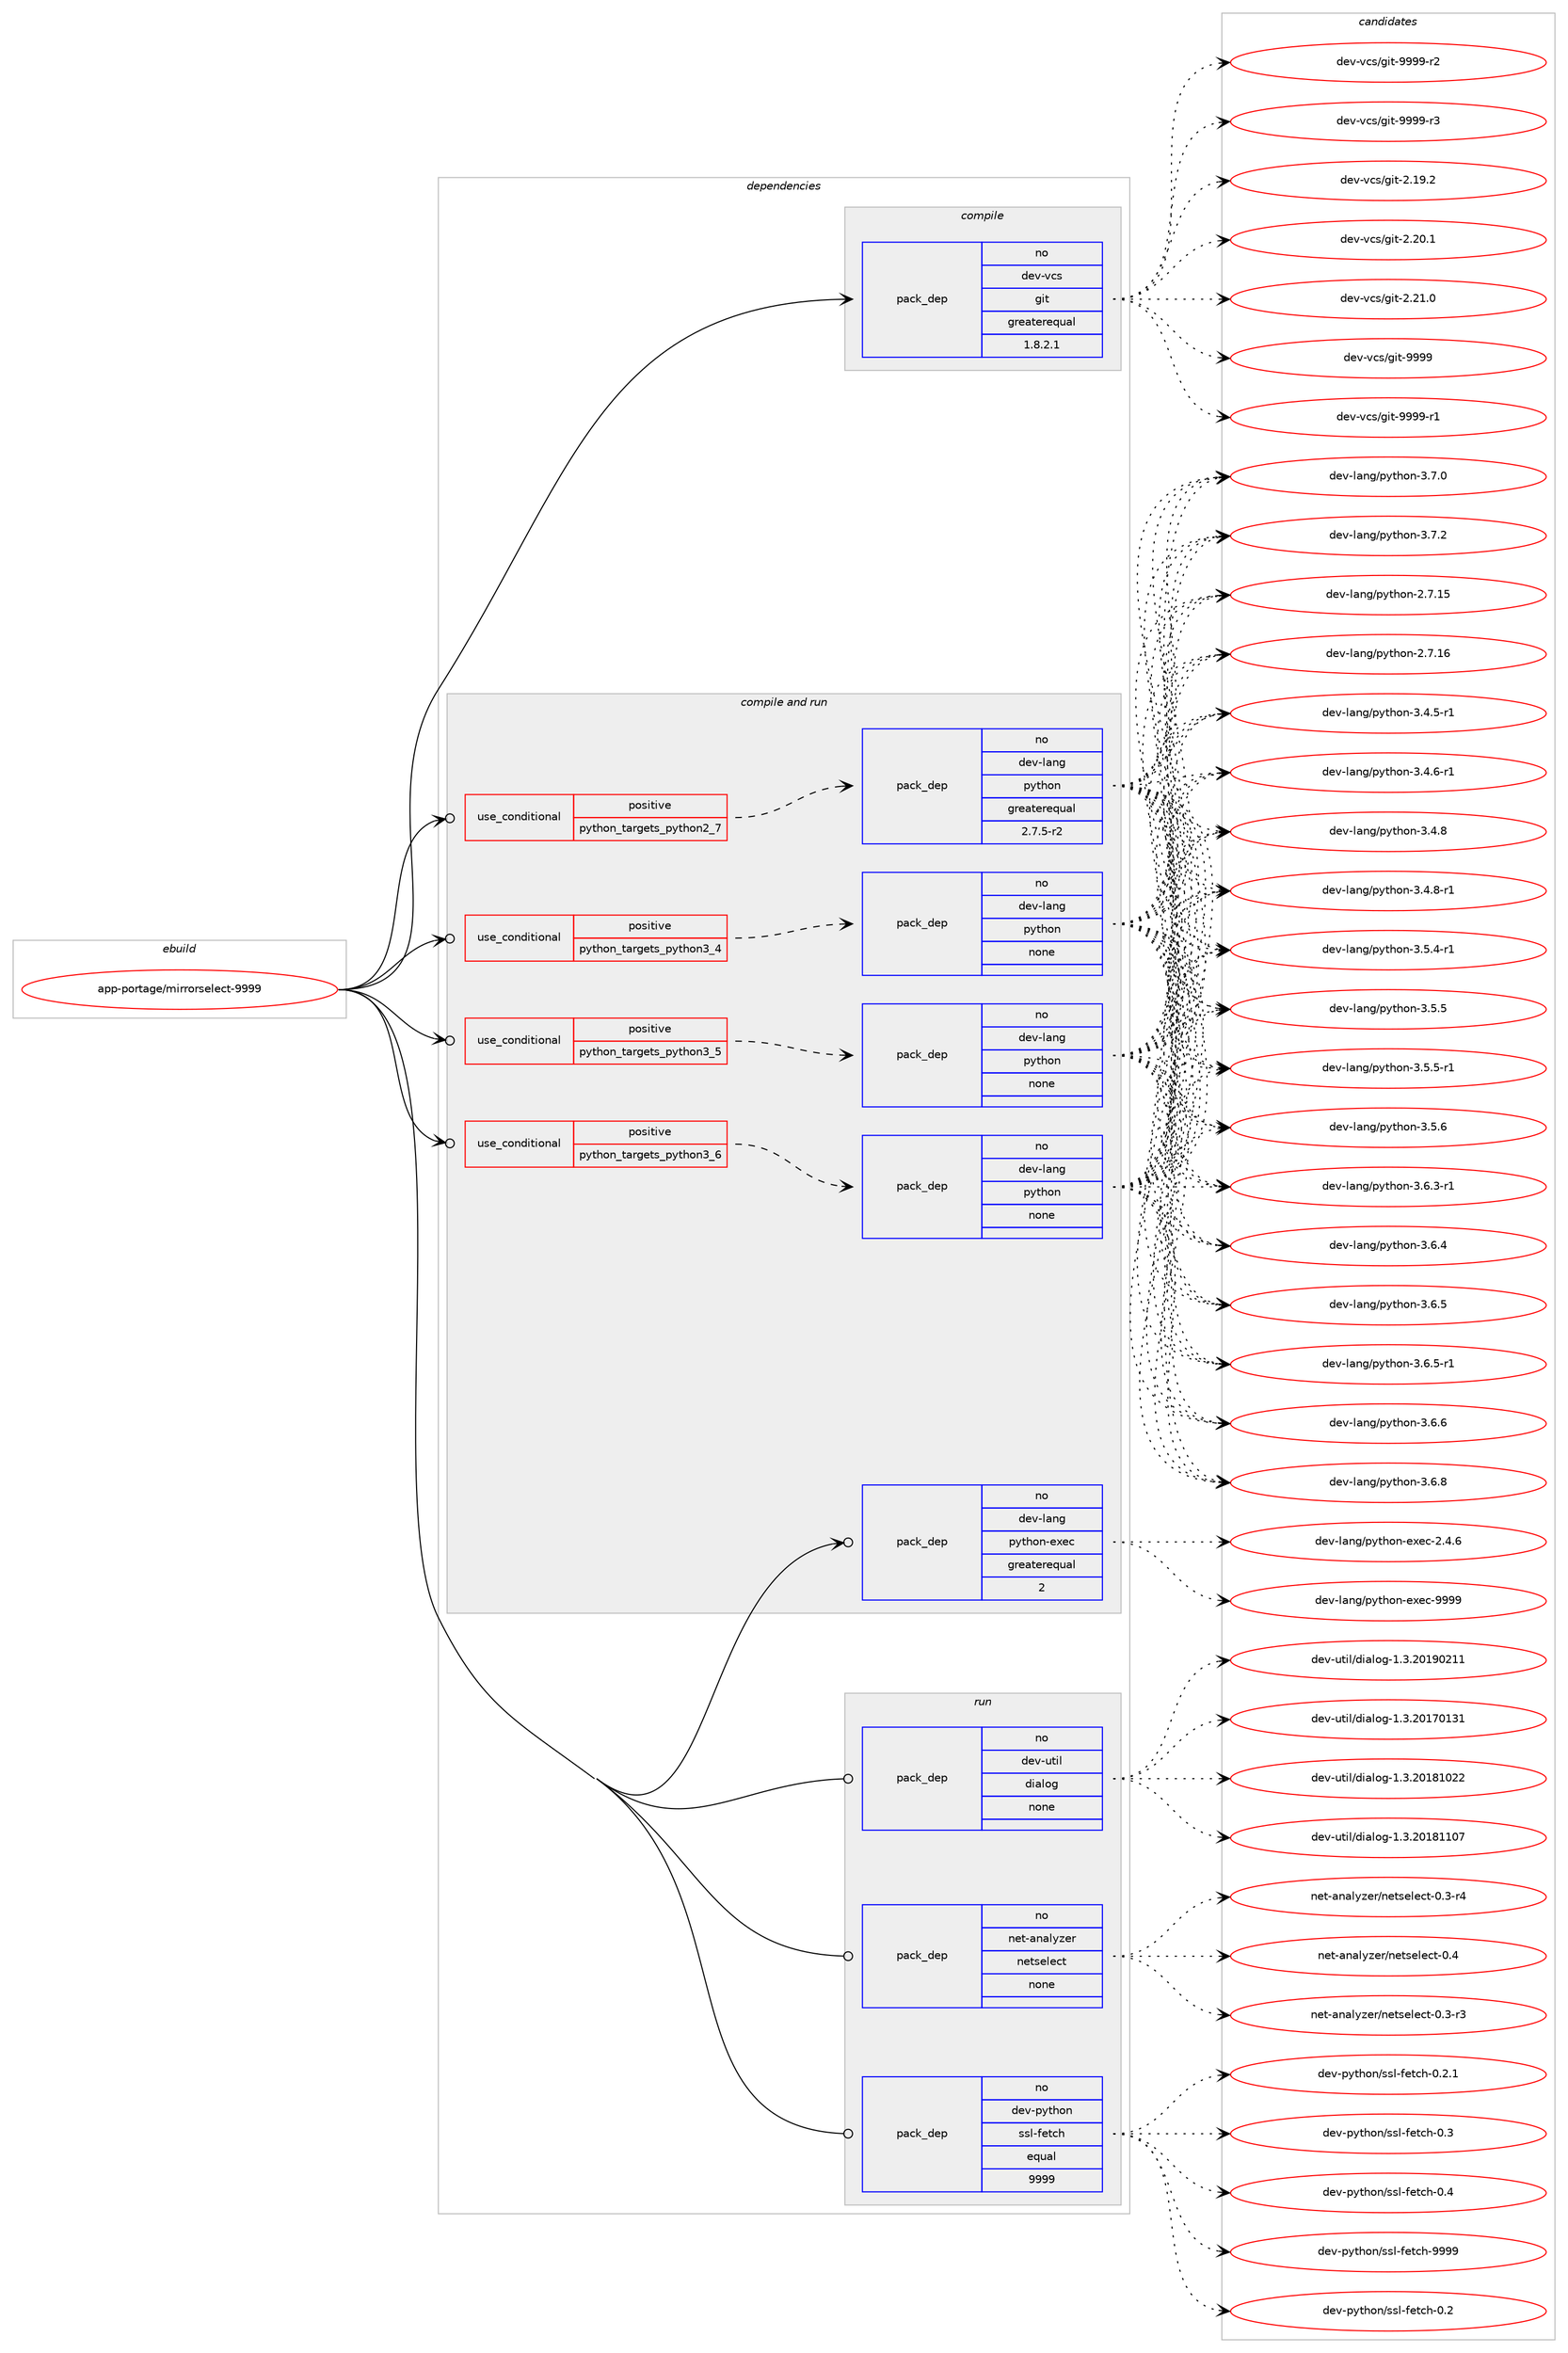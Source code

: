 digraph prolog {

# *************
# Graph options
# *************

newrank=true;
concentrate=true;
compound=true;
graph [rankdir=LR,fontname=Helvetica,fontsize=10,ranksep=1.5];#, ranksep=2.5, nodesep=0.2];
edge  [arrowhead=vee];
node  [fontname=Helvetica,fontsize=10];

# **********
# The ebuild
# **********

subgraph cluster_leftcol {
color=gray;
rank=same;
label=<<i>ebuild</i>>;
id [label="app-portage/mirrorselect-9999", color=red, width=4, href="../app-portage/mirrorselect-9999.svg"];
}

# ****************
# The dependencies
# ****************

subgraph cluster_midcol {
color=gray;
label=<<i>dependencies</i>>;
subgraph cluster_compile {
fillcolor="#eeeeee";
style=filled;
label=<<i>compile</i>>;
subgraph pack931285 {
dependency1306772 [label=<<TABLE BORDER="0" CELLBORDER="1" CELLSPACING="0" CELLPADDING="4" WIDTH="220"><TR><TD ROWSPAN="6" CELLPADDING="30">pack_dep</TD></TR><TR><TD WIDTH="110">no</TD></TR><TR><TD>dev-vcs</TD></TR><TR><TD>git</TD></TR><TR><TD>greaterequal</TD></TR><TR><TD>1.8.2.1</TD></TR></TABLE>>, shape=none, color=blue];
}
id:e -> dependency1306772:w [weight=20,style="solid",arrowhead="vee"];
}
subgraph cluster_compileandrun {
fillcolor="#eeeeee";
style=filled;
label=<<i>compile and run</i>>;
subgraph cond355069 {
dependency1306773 [label=<<TABLE BORDER="0" CELLBORDER="1" CELLSPACING="0" CELLPADDING="4"><TR><TD ROWSPAN="3" CELLPADDING="10">use_conditional</TD></TR><TR><TD>positive</TD></TR><TR><TD>python_targets_python2_7</TD></TR></TABLE>>, shape=none, color=red];
subgraph pack931286 {
dependency1306774 [label=<<TABLE BORDER="0" CELLBORDER="1" CELLSPACING="0" CELLPADDING="4" WIDTH="220"><TR><TD ROWSPAN="6" CELLPADDING="30">pack_dep</TD></TR><TR><TD WIDTH="110">no</TD></TR><TR><TD>dev-lang</TD></TR><TR><TD>python</TD></TR><TR><TD>greaterequal</TD></TR><TR><TD>2.7.5-r2</TD></TR></TABLE>>, shape=none, color=blue];
}
dependency1306773:e -> dependency1306774:w [weight=20,style="dashed",arrowhead="vee"];
}
id:e -> dependency1306773:w [weight=20,style="solid",arrowhead="odotvee"];
subgraph cond355070 {
dependency1306775 [label=<<TABLE BORDER="0" CELLBORDER="1" CELLSPACING="0" CELLPADDING="4"><TR><TD ROWSPAN="3" CELLPADDING="10">use_conditional</TD></TR><TR><TD>positive</TD></TR><TR><TD>python_targets_python3_4</TD></TR></TABLE>>, shape=none, color=red];
subgraph pack931287 {
dependency1306776 [label=<<TABLE BORDER="0" CELLBORDER="1" CELLSPACING="0" CELLPADDING="4" WIDTH="220"><TR><TD ROWSPAN="6" CELLPADDING="30">pack_dep</TD></TR><TR><TD WIDTH="110">no</TD></TR><TR><TD>dev-lang</TD></TR><TR><TD>python</TD></TR><TR><TD>none</TD></TR><TR><TD></TD></TR></TABLE>>, shape=none, color=blue];
}
dependency1306775:e -> dependency1306776:w [weight=20,style="dashed",arrowhead="vee"];
}
id:e -> dependency1306775:w [weight=20,style="solid",arrowhead="odotvee"];
subgraph cond355071 {
dependency1306777 [label=<<TABLE BORDER="0" CELLBORDER="1" CELLSPACING="0" CELLPADDING="4"><TR><TD ROWSPAN="3" CELLPADDING="10">use_conditional</TD></TR><TR><TD>positive</TD></TR><TR><TD>python_targets_python3_5</TD></TR></TABLE>>, shape=none, color=red];
subgraph pack931288 {
dependency1306778 [label=<<TABLE BORDER="0" CELLBORDER="1" CELLSPACING="0" CELLPADDING="4" WIDTH="220"><TR><TD ROWSPAN="6" CELLPADDING="30">pack_dep</TD></TR><TR><TD WIDTH="110">no</TD></TR><TR><TD>dev-lang</TD></TR><TR><TD>python</TD></TR><TR><TD>none</TD></TR><TR><TD></TD></TR></TABLE>>, shape=none, color=blue];
}
dependency1306777:e -> dependency1306778:w [weight=20,style="dashed",arrowhead="vee"];
}
id:e -> dependency1306777:w [weight=20,style="solid",arrowhead="odotvee"];
subgraph cond355072 {
dependency1306779 [label=<<TABLE BORDER="0" CELLBORDER="1" CELLSPACING="0" CELLPADDING="4"><TR><TD ROWSPAN="3" CELLPADDING="10">use_conditional</TD></TR><TR><TD>positive</TD></TR><TR><TD>python_targets_python3_6</TD></TR></TABLE>>, shape=none, color=red];
subgraph pack931289 {
dependency1306780 [label=<<TABLE BORDER="0" CELLBORDER="1" CELLSPACING="0" CELLPADDING="4" WIDTH="220"><TR><TD ROWSPAN="6" CELLPADDING="30">pack_dep</TD></TR><TR><TD WIDTH="110">no</TD></TR><TR><TD>dev-lang</TD></TR><TR><TD>python</TD></TR><TR><TD>none</TD></TR><TR><TD></TD></TR></TABLE>>, shape=none, color=blue];
}
dependency1306779:e -> dependency1306780:w [weight=20,style="dashed",arrowhead="vee"];
}
id:e -> dependency1306779:w [weight=20,style="solid",arrowhead="odotvee"];
subgraph pack931290 {
dependency1306781 [label=<<TABLE BORDER="0" CELLBORDER="1" CELLSPACING="0" CELLPADDING="4" WIDTH="220"><TR><TD ROWSPAN="6" CELLPADDING="30">pack_dep</TD></TR><TR><TD WIDTH="110">no</TD></TR><TR><TD>dev-lang</TD></TR><TR><TD>python-exec</TD></TR><TR><TD>greaterequal</TD></TR><TR><TD>2</TD></TR></TABLE>>, shape=none, color=blue];
}
id:e -> dependency1306781:w [weight=20,style="solid",arrowhead="odotvee"];
}
subgraph cluster_run {
fillcolor="#eeeeee";
style=filled;
label=<<i>run</i>>;
subgraph pack931291 {
dependency1306782 [label=<<TABLE BORDER="0" CELLBORDER="1" CELLSPACING="0" CELLPADDING="4" WIDTH="220"><TR><TD ROWSPAN="6" CELLPADDING="30">pack_dep</TD></TR><TR><TD WIDTH="110">no</TD></TR><TR><TD>dev-python</TD></TR><TR><TD>ssl-fetch</TD></TR><TR><TD>equal</TD></TR><TR><TD>9999</TD></TR></TABLE>>, shape=none, color=blue];
}
id:e -> dependency1306782:w [weight=20,style="solid",arrowhead="odot"];
subgraph pack931292 {
dependency1306783 [label=<<TABLE BORDER="0" CELLBORDER="1" CELLSPACING="0" CELLPADDING="4" WIDTH="220"><TR><TD ROWSPAN="6" CELLPADDING="30">pack_dep</TD></TR><TR><TD WIDTH="110">no</TD></TR><TR><TD>dev-util</TD></TR><TR><TD>dialog</TD></TR><TR><TD>none</TD></TR><TR><TD></TD></TR></TABLE>>, shape=none, color=blue];
}
id:e -> dependency1306783:w [weight=20,style="solid",arrowhead="odot"];
subgraph pack931293 {
dependency1306784 [label=<<TABLE BORDER="0" CELLBORDER="1" CELLSPACING="0" CELLPADDING="4" WIDTH="220"><TR><TD ROWSPAN="6" CELLPADDING="30">pack_dep</TD></TR><TR><TD WIDTH="110">no</TD></TR><TR><TD>net-analyzer</TD></TR><TR><TD>netselect</TD></TR><TR><TD>none</TD></TR><TR><TD></TD></TR></TABLE>>, shape=none, color=blue];
}
id:e -> dependency1306784:w [weight=20,style="solid",arrowhead="odot"];
}
}

# **************
# The candidates
# **************

subgraph cluster_choices {
rank=same;
color=gray;
label=<<i>candidates</i>>;

subgraph choice931285 {
color=black;
nodesep=1;
choice10010111845118991154710310511645504649574650 [label="dev-vcs/git-2.19.2", color=red, width=4,href="../dev-vcs/git-2.19.2.svg"];
choice10010111845118991154710310511645504650484649 [label="dev-vcs/git-2.20.1", color=red, width=4,href="../dev-vcs/git-2.20.1.svg"];
choice10010111845118991154710310511645504650494648 [label="dev-vcs/git-2.21.0", color=red, width=4,href="../dev-vcs/git-2.21.0.svg"];
choice1001011184511899115471031051164557575757 [label="dev-vcs/git-9999", color=red, width=4,href="../dev-vcs/git-9999.svg"];
choice10010111845118991154710310511645575757574511449 [label="dev-vcs/git-9999-r1", color=red, width=4,href="../dev-vcs/git-9999-r1.svg"];
choice10010111845118991154710310511645575757574511450 [label="dev-vcs/git-9999-r2", color=red, width=4,href="../dev-vcs/git-9999-r2.svg"];
choice10010111845118991154710310511645575757574511451 [label="dev-vcs/git-9999-r3", color=red, width=4,href="../dev-vcs/git-9999-r3.svg"];
dependency1306772:e -> choice10010111845118991154710310511645504649574650:w [style=dotted,weight="100"];
dependency1306772:e -> choice10010111845118991154710310511645504650484649:w [style=dotted,weight="100"];
dependency1306772:e -> choice10010111845118991154710310511645504650494648:w [style=dotted,weight="100"];
dependency1306772:e -> choice1001011184511899115471031051164557575757:w [style=dotted,weight="100"];
dependency1306772:e -> choice10010111845118991154710310511645575757574511449:w [style=dotted,weight="100"];
dependency1306772:e -> choice10010111845118991154710310511645575757574511450:w [style=dotted,weight="100"];
dependency1306772:e -> choice10010111845118991154710310511645575757574511451:w [style=dotted,weight="100"];
}
subgraph choice931286 {
color=black;
nodesep=1;
choice10010111845108971101034711212111610411111045504655464953 [label="dev-lang/python-2.7.15", color=red, width=4,href="../dev-lang/python-2.7.15.svg"];
choice10010111845108971101034711212111610411111045504655464954 [label="dev-lang/python-2.7.16", color=red, width=4,href="../dev-lang/python-2.7.16.svg"];
choice1001011184510897110103471121211161041111104551465246534511449 [label="dev-lang/python-3.4.5-r1", color=red, width=4,href="../dev-lang/python-3.4.5-r1.svg"];
choice1001011184510897110103471121211161041111104551465246544511449 [label="dev-lang/python-3.4.6-r1", color=red, width=4,href="../dev-lang/python-3.4.6-r1.svg"];
choice100101118451089711010347112121116104111110455146524656 [label="dev-lang/python-3.4.8", color=red, width=4,href="../dev-lang/python-3.4.8.svg"];
choice1001011184510897110103471121211161041111104551465246564511449 [label="dev-lang/python-3.4.8-r1", color=red, width=4,href="../dev-lang/python-3.4.8-r1.svg"];
choice1001011184510897110103471121211161041111104551465346524511449 [label="dev-lang/python-3.5.4-r1", color=red, width=4,href="../dev-lang/python-3.5.4-r1.svg"];
choice100101118451089711010347112121116104111110455146534653 [label="dev-lang/python-3.5.5", color=red, width=4,href="../dev-lang/python-3.5.5.svg"];
choice1001011184510897110103471121211161041111104551465346534511449 [label="dev-lang/python-3.5.5-r1", color=red, width=4,href="../dev-lang/python-3.5.5-r1.svg"];
choice100101118451089711010347112121116104111110455146534654 [label="dev-lang/python-3.5.6", color=red, width=4,href="../dev-lang/python-3.5.6.svg"];
choice1001011184510897110103471121211161041111104551465446514511449 [label="dev-lang/python-3.6.3-r1", color=red, width=4,href="../dev-lang/python-3.6.3-r1.svg"];
choice100101118451089711010347112121116104111110455146544652 [label="dev-lang/python-3.6.4", color=red, width=4,href="../dev-lang/python-3.6.4.svg"];
choice100101118451089711010347112121116104111110455146544653 [label="dev-lang/python-3.6.5", color=red, width=4,href="../dev-lang/python-3.6.5.svg"];
choice1001011184510897110103471121211161041111104551465446534511449 [label="dev-lang/python-3.6.5-r1", color=red, width=4,href="../dev-lang/python-3.6.5-r1.svg"];
choice100101118451089711010347112121116104111110455146544654 [label="dev-lang/python-3.6.6", color=red, width=4,href="../dev-lang/python-3.6.6.svg"];
choice100101118451089711010347112121116104111110455146544656 [label="dev-lang/python-3.6.8", color=red, width=4,href="../dev-lang/python-3.6.8.svg"];
choice100101118451089711010347112121116104111110455146554648 [label="dev-lang/python-3.7.0", color=red, width=4,href="../dev-lang/python-3.7.0.svg"];
choice100101118451089711010347112121116104111110455146554650 [label="dev-lang/python-3.7.2", color=red, width=4,href="../dev-lang/python-3.7.2.svg"];
dependency1306774:e -> choice10010111845108971101034711212111610411111045504655464953:w [style=dotted,weight="100"];
dependency1306774:e -> choice10010111845108971101034711212111610411111045504655464954:w [style=dotted,weight="100"];
dependency1306774:e -> choice1001011184510897110103471121211161041111104551465246534511449:w [style=dotted,weight="100"];
dependency1306774:e -> choice1001011184510897110103471121211161041111104551465246544511449:w [style=dotted,weight="100"];
dependency1306774:e -> choice100101118451089711010347112121116104111110455146524656:w [style=dotted,weight="100"];
dependency1306774:e -> choice1001011184510897110103471121211161041111104551465246564511449:w [style=dotted,weight="100"];
dependency1306774:e -> choice1001011184510897110103471121211161041111104551465346524511449:w [style=dotted,weight="100"];
dependency1306774:e -> choice100101118451089711010347112121116104111110455146534653:w [style=dotted,weight="100"];
dependency1306774:e -> choice1001011184510897110103471121211161041111104551465346534511449:w [style=dotted,weight="100"];
dependency1306774:e -> choice100101118451089711010347112121116104111110455146534654:w [style=dotted,weight="100"];
dependency1306774:e -> choice1001011184510897110103471121211161041111104551465446514511449:w [style=dotted,weight="100"];
dependency1306774:e -> choice100101118451089711010347112121116104111110455146544652:w [style=dotted,weight="100"];
dependency1306774:e -> choice100101118451089711010347112121116104111110455146544653:w [style=dotted,weight="100"];
dependency1306774:e -> choice1001011184510897110103471121211161041111104551465446534511449:w [style=dotted,weight="100"];
dependency1306774:e -> choice100101118451089711010347112121116104111110455146544654:w [style=dotted,weight="100"];
dependency1306774:e -> choice100101118451089711010347112121116104111110455146544656:w [style=dotted,weight="100"];
dependency1306774:e -> choice100101118451089711010347112121116104111110455146554648:w [style=dotted,weight="100"];
dependency1306774:e -> choice100101118451089711010347112121116104111110455146554650:w [style=dotted,weight="100"];
}
subgraph choice931287 {
color=black;
nodesep=1;
choice10010111845108971101034711212111610411111045504655464953 [label="dev-lang/python-2.7.15", color=red, width=4,href="../dev-lang/python-2.7.15.svg"];
choice10010111845108971101034711212111610411111045504655464954 [label="dev-lang/python-2.7.16", color=red, width=4,href="../dev-lang/python-2.7.16.svg"];
choice1001011184510897110103471121211161041111104551465246534511449 [label="dev-lang/python-3.4.5-r1", color=red, width=4,href="../dev-lang/python-3.4.5-r1.svg"];
choice1001011184510897110103471121211161041111104551465246544511449 [label="dev-lang/python-3.4.6-r1", color=red, width=4,href="../dev-lang/python-3.4.6-r1.svg"];
choice100101118451089711010347112121116104111110455146524656 [label="dev-lang/python-3.4.8", color=red, width=4,href="../dev-lang/python-3.4.8.svg"];
choice1001011184510897110103471121211161041111104551465246564511449 [label="dev-lang/python-3.4.8-r1", color=red, width=4,href="../dev-lang/python-3.4.8-r1.svg"];
choice1001011184510897110103471121211161041111104551465346524511449 [label="dev-lang/python-3.5.4-r1", color=red, width=4,href="../dev-lang/python-3.5.4-r1.svg"];
choice100101118451089711010347112121116104111110455146534653 [label="dev-lang/python-3.5.5", color=red, width=4,href="../dev-lang/python-3.5.5.svg"];
choice1001011184510897110103471121211161041111104551465346534511449 [label="dev-lang/python-3.5.5-r1", color=red, width=4,href="../dev-lang/python-3.5.5-r1.svg"];
choice100101118451089711010347112121116104111110455146534654 [label="dev-lang/python-3.5.6", color=red, width=4,href="../dev-lang/python-3.5.6.svg"];
choice1001011184510897110103471121211161041111104551465446514511449 [label="dev-lang/python-3.6.3-r1", color=red, width=4,href="../dev-lang/python-3.6.3-r1.svg"];
choice100101118451089711010347112121116104111110455146544652 [label="dev-lang/python-3.6.4", color=red, width=4,href="../dev-lang/python-3.6.4.svg"];
choice100101118451089711010347112121116104111110455146544653 [label="dev-lang/python-3.6.5", color=red, width=4,href="../dev-lang/python-3.6.5.svg"];
choice1001011184510897110103471121211161041111104551465446534511449 [label="dev-lang/python-3.6.5-r1", color=red, width=4,href="../dev-lang/python-3.6.5-r1.svg"];
choice100101118451089711010347112121116104111110455146544654 [label="dev-lang/python-3.6.6", color=red, width=4,href="../dev-lang/python-3.6.6.svg"];
choice100101118451089711010347112121116104111110455146544656 [label="dev-lang/python-3.6.8", color=red, width=4,href="../dev-lang/python-3.6.8.svg"];
choice100101118451089711010347112121116104111110455146554648 [label="dev-lang/python-3.7.0", color=red, width=4,href="../dev-lang/python-3.7.0.svg"];
choice100101118451089711010347112121116104111110455146554650 [label="dev-lang/python-3.7.2", color=red, width=4,href="../dev-lang/python-3.7.2.svg"];
dependency1306776:e -> choice10010111845108971101034711212111610411111045504655464953:w [style=dotted,weight="100"];
dependency1306776:e -> choice10010111845108971101034711212111610411111045504655464954:w [style=dotted,weight="100"];
dependency1306776:e -> choice1001011184510897110103471121211161041111104551465246534511449:w [style=dotted,weight="100"];
dependency1306776:e -> choice1001011184510897110103471121211161041111104551465246544511449:w [style=dotted,weight="100"];
dependency1306776:e -> choice100101118451089711010347112121116104111110455146524656:w [style=dotted,weight="100"];
dependency1306776:e -> choice1001011184510897110103471121211161041111104551465246564511449:w [style=dotted,weight="100"];
dependency1306776:e -> choice1001011184510897110103471121211161041111104551465346524511449:w [style=dotted,weight="100"];
dependency1306776:e -> choice100101118451089711010347112121116104111110455146534653:w [style=dotted,weight="100"];
dependency1306776:e -> choice1001011184510897110103471121211161041111104551465346534511449:w [style=dotted,weight="100"];
dependency1306776:e -> choice100101118451089711010347112121116104111110455146534654:w [style=dotted,weight="100"];
dependency1306776:e -> choice1001011184510897110103471121211161041111104551465446514511449:w [style=dotted,weight="100"];
dependency1306776:e -> choice100101118451089711010347112121116104111110455146544652:w [style=dotted,weight="100"];
dependency1306776:e -> choice100101118451089711010347112121116104111110455146544653:w [style=dotted,weight="100"];
dependency1306776:e -> choice1001011184510897110103471121211161041111104551465446534511449:w [style=dotted,weight="100"];
dependency1306776:e -> choice100101118451089711010347112121116104111110455146544654:w [style=dotted,weight="100"];
dependency1306776:e -> choice100101118451089711010347112121116104111110455146544656:w [style=dotted,weight="100"];
dependency1306776:e -> choice100101118451089711010347112121116104111110455146554648:w [style=dotted,weight="100"];
dependency1306776:e -> choice100101118451089711010347112121116104111110455146554650:w [style=dotted,weight="100"];
}
subgraph choice931288 {
color=black;
nodesep=1;
choice10010111845108971101034711212111610411111045504655464953 [label="dev-lang/python-2.7.15", color=red, width=4,href="../dev-lang/python-2.7.15.svg"];
choice10010111845108971101034711212111610411111045504655464954 [label="dev-lang/python-2.7.16", color=red, width=4,href="../dev-lang/python-2.7.16.svg"];
choice1001011184510897110103471121211161041111104551465246534511449 [label="dev-lang/python-3.4.5-r1", color=red, width=4,href="../dev-lang/python-3.4.5-r1.svg"];
choice1001011184510897110103471121211161041111104551465246544511449 [label="dev-lang/python-3.4.6-r1", color=red, width=4,href="../dev-lang/python-3.4.6-r1.svg"];
choice100101118451089711010347112121116104111110455146524656 [label="dev-lang/python-3.4.8", color=red, width=4,href="../dev-lang/python-3.4.8.svg"];
choice1001011184510897110103471121211161041111104551465246564511449 [label="dev-lang/python-3.4.8-r1", color=red, width=4,href="../dev-lang/python-3.4.8-r1.svg"];
choice1001011184510897110103471121211161041111104551465346524511449 [label="dev-lang/python-3.5.4-r1", color=red, width=4,href="../dev-lang/python-3.5.4-r1.svg"];
choice100101118451089711010347112121116104111110455146534653 [label="dev-lang/python-3.5.5", color=red, width=4,href="../dev-lang/python-3.5.5.svg"];
choice1001011184510897110103471121211161041111104551465346534511449 [label="dev-lang/python-3.5.5-r1", color=red, width=4,href="../dev-lang/python-3.5.5-r1.svg"];
choice100101118451089711010347112121116104111110455146534654 [label="dev-lang/python-3.5.6", color=red, width=4,href="../dev-lang/python-3.5.6.svg"];
choice1001011184510897110103471121211161041111104551465446514511449 [label="dev-lang/python-3.6.3-r1", color=red, width=4,href="../dev-lang/python-3.6.3-r1.svg"];
choice100101118451089711010347112121116104111110455146544652 [label="dev-lang/python-3.6.4", color=red, width=4,href="../dev-lang/python-3.6.4.svg"];
choice100101118451089711010347112121116104111110455146544653 [label="dev-lang/python-3.6.5", color=red, width=4,href="../dev-lang/python-3.6.5.svg"];
choice1001011184510897110103471121211161041111104551465446534511449 [label="dev-lang/python-3.6.5-r1", color=red, width=4,href="../dev-lang/python-3.6.5-r1.svg"];
choice100101118451089711010347112121116104111110455146544654 [label="dev-lang/python-3.6.6", color=red, width=4,href="../dev-lang/python-3.6.6.svg"];
choice100101118451089711010347112121116104111110455146544656 [label="dev-lang/python-3.6.8", color=red, width=4,href="../dev-lang/python-3.6.8.svg"];
choice100101118451089711010347112121116104111110455146554648 [label="dev-lang/python-3.7.0", color=red, width=4,href="../dev-lang/python-3.7.0.svg"];
choice100101118451089711010347112121116104111110455146554650 [label="dev-lang/python-3.7.2", color=red, width=4,href="../dev-lang/python-3.7.2.svg"];
dependency1306778:e -> choice10010111845108971101034711212111610411111045504655464953:w [style=dotted,weight="100"];
dependency1306778:e -> choice10010111845108971101034711212111610411111045504655464954:w [style=dotted,weight="100"];
dependency1306778:e -> choice1001011184510897110103471121211161041111104551465246534511449:w [style=dotted,weight="100"];
dependency1306778:e -> choice1001011184510897110103471121211161041111104551465246544511449:w [style=dotted,weight="100"];
dependency1306778:e -> choice100101118451089711010347112121116104111110455146524656:w [style=dotted,weight="100"];
dependency1306778:e -> choice1001011184510897110103471121211161041111104551465246564511449:w [style=dotted,weight="100"];
dependency1306778:e -> choice1001011184510897110103471121211161041111104551465346524511449:w [style=dotted,weight="100"];
dependency1306778:e -> choice100101118451089711010347112121116104111110455146534653:w [style=dotted,weight="100"];
dependency1306778:e -> choice1001011184510897110103471121211161041111104551465346534511449:w [style=dotted,weight="100"];
dependency1306778:e -> choice100101118451089711010347112121116104111110455146534654:w [style=dotted,weight="100"];
dependency1306778:e -> choice1001011184510897110103471121211161041111104551465446514511449:w [style=dotted,weight="100"];
dependency1306778:e -> choice100101118451089711010347112121116104111110455146544652:w [style=dotted,weight="100"];
dependency1306778:e -> choice100101118451089711010347112121116104111110455146544653:w [style=dotted,weight="100"];
dependency1306778:e -> choice1001011184510897110103471121211161041111104551465446534511449:w [style=dotted,weight="100"];
dependency1306778:e -> choice100101118451089711010347112121116104111110455146544654:w [style=dotted,weight="100"];
dependency1306778:e -> choice100101118451089711010347112121116104111110455146544656:w [style=dotted,weight="100"];
dependency1306778:e -> choice100101118451089711010347112121116104111110455146554648:w [style=dotted,weight="100"];
dependency1306778:e -> choice100101118451089711010347112121116104111110455146554650:w [style=dotted,weight="100"];
}
subgraph choice931289 {
color=black;
nodesep=1;
choice10010111845108971101034711212111610411111045504655464953 [label="dev-lang/python-2.7.15", color=red, width=4,href="../dev-lang/python-2.7.15.svg"];
choice10010111845108971101034711212111610411111045504655464954 [label="dev-lang/python-2.7.16", color=red, width=4,href="../dev-lang/python-2.7.16.svg"];
choice1001011184510897110103471121211161041111104551465246534511449 [label="dev-lang/python-3.4.5-r1", color=red, width=4,href="../dev-lang/python-3.4.5-r1.svg"];
choice1001011184510897110103471121211161041111104551465246544511449 [label="dev-lang/python-3.4.6-r1", color=red, width=4,href="../dev-lang/python-3.4.6-r1.svg"];
choice100101118451089711010347112121116104111110455146524656 [label="dev-lang/python-3.4.8", color=red, width=4,href="../dev-lang/python-3.4.8.svg"];
choice1001011184510897110103471121211161041111104551465246564511449 [label="dev-lang/python-3.4.8-r1", color=red, width=4,href="../dev-lang/python-3.4.8-r1.svg"];
choice1001011184510897110103471121211161041111104551465346524511449 [label="dev-lang/python-3.5.4-r1", color=red, width=4,href="../dev-lang/python-3.5.4-r1.svg"];
choice100101118451089711010347112121116104111110455146534653 [label="dev-lang/python-3.5.5", color=red, width=4,href="../dev-lang/python-3.5.5.svg"];
choice1001011184510897110103471121211161041111104551465346534511449 [label="dev-lang/python-3.5.5-r1", color=red, width=4,href="../dev-lang/python-3.5.5-r1.svg"];
choice100101118451089711010347112121116104111110455146534654 [label="dev-lang/python-3.5.6", color=red, width=4,href="../dev-lang/python-3.5.6.svg"];
choice1001011184510897110103471121211161041111104551465446514511449 [label="dev-lang/python-3.6.3-r1", color=red, width=4,href="../dev-lang/python-3.6.3-r1.svg"];
choice100101118451089711010347112121116104111110455146544652 [label="dev-lang/python-3.6.4", color=red, width=4,href="../dev-lang/python-3.6.4.svg"];
choice100101118451089711010347112121116104111110455146544653 [label="dev-lang/python-3.6.5", color=red, width=4,href="../dev-lang/python-3.6.5.svg"];
choice1001011184510897110103471121211161041111104551465446534511449 [label="dev-lang/python-3.6.5-r1", color=red, width=4,href="../dev-lang/python-3.6.5-r1.svg"];
choice100101118451089711010347112121116104111110455146544654 [label="dev-lang/python-3.6.6", color=red, width=4,href="../dev-lang/python-3.6.6.svg"];
choice100101118451089711010347112121116104111110455146544656 [label="dev-lang/python-3.6.8", color=red, width=4,href="../dev-lang/python-3.6.8.svg"];
choice100101118451089711010347112121116104111110455146554648 [label="dev-lang/python-3.7.0", color=red, width=4,href="../dev-lang/python-3.7.0.svg"];
choice100101118451089711010347112121116104111110455146554650 [label="dev-lang/python-3.7.2", color=red, width=4,href="../dev-lang/python-3.7.2.svg"];
dependency1306780:e -> choice10010111845108971101034711212111610411111045504655464953:w [style=dotted,weight="100"];
dependency1306780:e -> choice10010111845108971101034711212111610411111045504655464954:w [style=dotted,weight="100"];
dependency1306780:e -> choice1001011184510897110103471121211161041111104551465246534511449:w [style=dotted,weight="100"];
dependency1306780:e -> choice1001011184510897110103471121211161041111104551465246544511449:w [style=dotted,weight="100"];
dependency1306780:e -> choice100101118451089711010347112121116104111110455146524656:w [style=dotted,weight="100"];
dependency1306780:e -> choice1001011184510897110103471121211161041111104551465246564511449:w [style=dotted,weight="100"];
dependency1306780:e -> choice1001011184510897110103471121211161041111104551465346524511449:w [style=dotted,weight="100"];
dependency1306780:e -> choice100101118451089711010347112121116104111110455146534653:w [style=dotted,weight="100"];
dependency1306780:e -> choice1001011184510897110103471121211161041111104551465346534511449:w [style=dotted,weight="100"];
dependency1306780:e -> choice100101118451089711010347112121116104111110455146534654:w [style=dotted,weight="100"];
dependency1306780:e -> choice1001011184510897110103471121211161041111104551465446514511449:w [style=dotted,weight="100"];
dependency1306780:e -> choice100101118451089711010347112121116104111110455146544652:w [style=dotted,weight="100"];
dependency1306780:e -> choice100101118451089711010347112121116104111110455146544653:w [style=dotted,weight="100"];
dependency1306780:e -> choice1001011184510897110103471121211161041111104551465446534511449:w [style=dotted,weight="100"];
dependency1306780:e -> choice100101118451089711010347112121116104111110455146544654:w [style=dotted,weight="100"];
dependency1306780:e -> choice100101118451089711010347112121116104111110455146544656:w [style=dotted,weight="100"];
dependency1306780:e -> choice100101118451089711010347112121116104111110455146554648:w [style=dotted,weight="100"];
dependency1306780:e -> choice100101118451089711010347112121116104111110455146554650:w [style=dotted,weight="100"];
}
subgraph choice931290 {
color=black;
nodesep=1;
choice1001011184510897110103471121211161041111104510112010199455046524654 [label="dev-lang/python-exec-2.4.6", color=red, width=4,href="../dev-lang/python-exec-2.4.6.svg"];
choice10010111845108971101034711212111610411111045101120101994557575757 [label="dev-lang/python-exec-9999", color=red, width=4,href="../dev-lang/python-exec-9999.svg"];
dependency1306781:e -> choice1001011184510897110103471121211161041111104510112010199455046524654:w [style=dotted,weight="100"];
dependency1306781:e -> choice10010111845108971101034711212111610411111045101120101994557575757:w [style=dotted,weight="100"];
}
subgraph choice931291 {
color=black;
nodesep=1;
choice1001011184511212111610411111047115115108451021011169910445484650 [label="dev-python/ssl-fetch-0.2", color=red, width=4,href="../dev-python/ssl-fetch-0.2.svg"];
choice10010111845112121116104111110471151151084510210111699104454846504649 [label="dev-python/ssl-fetch-0.2.1", color=red, width=4,href="../dev-python/ssl-fetch-0.2.1.svg"];
choice1001011184511212111610411111047115115108451021011169910445484651 [label="dev-python/ssl-fetch-0.3", color=red, width=4,href="../dev-python/ssl-fetch-0.3.svg"];
choice1001011184511212111610411111047115115108451021011169910445484652 [label="dev-python/ssl-fetch-0.4", color=red, width=4,href="../dev-python/ssl-fetch-0.4.svg"];
choice100101118451121211161041111104711511510845102101116991044557575757 [label="dev-python/ssl-fetch-9999", color=red, width=4,href="../dev-python/ssl-fetch-9999.svg"];
dependency1306782:e -> choice1001011184511212111610411111047115115108451021011169910445484650:w [style=dotted,weight="100"];
dependency1306782:e -> choice10010111845112121116104111110471151151084510210111699104454846504649:w [style=dotted,weight="100"];
dependency1306782:e -> choice1001011184511212111610411111047115115108451021011169910445484651:w [style=dotted,weight="100"];
dependency1306782:e -> choice1001011184511212111610411111047115115108451021011169910445484652:w [style=dotted,weight="100"];
dependency1306782:e -> choice100101118451121211161041111104711511510845102101116991044557575757:w [style=dotted,weight="100"];
}
subgraph choice931292 {
color=black;
nodesep=1;
choice10010111845117116105108471001059710811110345494651465048495548495149 [label="dev-util/dialog-1.3.20170131", color=red, width=4,href="../dev-util/dialog-1.3.20170131.svg"];
choice10010111845117116105108471001059710811110345494651465048495649485050 [label="dev-util/dialog-1.3.20181022", color=red, width=4,href="../dev-util/dialog-1.3.20181022.svg"];
choice10010111845117116105108471001059710811110345494651465048495649494855 [label="dev-util/dialog-1.3.20181107", color=red, width=4,href="../dev-util/dialog-1.3.20181107.svg"];
choice10010111845117116105108471001059710811110345494651465048495748504949 [label="dev-util/dialog-1.3.20190211", color=red, width=4,href="../dev-util/dialog-1.3.20190211.svg"];
dependency1306783:e -> choice10010111845117116105108471001059710811110345494651465048495548495149:w [style=dotted,weight="100"];
dependency1306783:e -> choice10010111845117116105108471001059710811110345494651465048495649485050:w [style=dotted,weight="100"];
dependency1306783:e -> choice10010111845117116105108471001059710811110345494651465048495649494855:w [style=dotted,weight="100"];
dependency1306783:e -> choice10010111845117116105108471001059710811110345494651465048495748504949:w [style=dotted,weight="100"];
}
subgraph choice931293 {
color=black;
nodesep=1;
choice1101011164597110971081211221011144711010111611510110810199116454846514511451 [label="net-analyzer/netselect-0.3-r3", color=red, width=4,href="../net-analyzer/netselect-0.3-r3.svg"];
choice1101011164597110971081211221011144711010111611510110810199116454846514511452 [label="net-analyzer/netselect-0.3-r4", color=red, width=4,href="../net-analyzer/netselect-0.3-r4.svg"];
choice110101116459711097108121122101114471101011161151011081019911645484652 [label="net-analyzer/netselect-0.4", color=red, width=4,href="../net-analyzer/netselect-0.4.svg"];
dependency1306784:e -> choice1101011164597110971081211221011144711010111611510110810199116454846514511451:w [style=dotted,weight="100"];
dependency1306784:e -> choice1101011164597110971081211221011144711010111611510110810199116454846514511452:w [style=dotted,weight="100"];
dependency1306784:e -> choice110101116459711097108121122101114471101011161151011081019911645484652:w [style=dotted,weight="100"];
}
}

}
